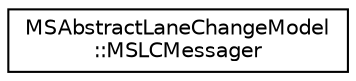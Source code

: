digraph "Graphical Class Hierarchy"
{
  edge [fontname="Helvetica",fontsize="10",labelfontname="Helvetica",labelfontsize="10"];
  node [fontname="Helvetica",fontsize="10",shape=record];
  rankdir="LR";
  Node0 [label="MSAbstractLaneChangeModel\l::MSLCMessager",height=0.2,width=0.4,color="black", fillcolor="white", style="filled",URL="$dd/d1f/class_m_s_abstract_lane_change_model_1_1_m_s_l_c_messager.html",tooltip="A class responsible for exchanging messages between cars involved in lane-change interaction. "];
}
